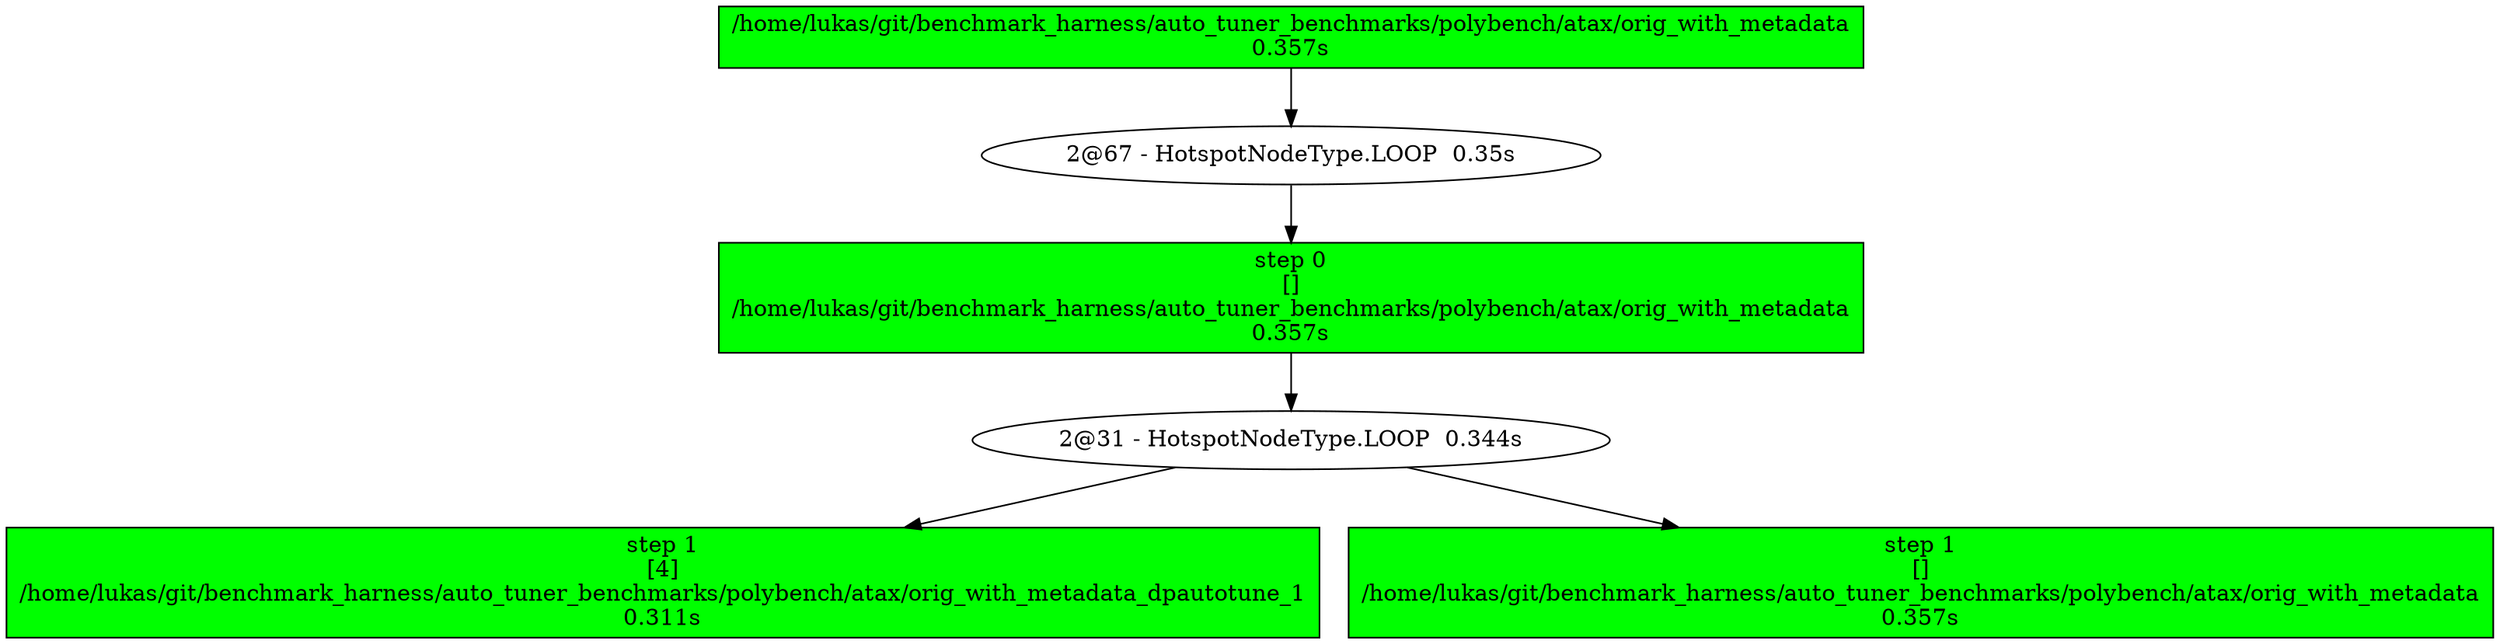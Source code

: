 strict digraph  {
"/home/lukas/git/benchmark_harness/auto_tuner_benchmarks/polybench/atax/orig_with_metadata\n0.357s" [color=black, fillcolor=green, style=filled, shape=box];
"2@67 - HotspotNodeType.LOOP  0.35s" [color=black, fillcolor=white, style=filled];
"step 0\n[]\n/home/lukas/git/benchmark_harness/auto_tuner_benchmarks/polybench/atax/orig_with_metadata\n0.357s" [color=black, fillcolor=green, shape=box, style=filled];
"2@31 - HotspotNodeType.LOOP  0.344s" [color=black, fillcolor=white, style=filled];
"step 1\n[4]\n/home/lukas/git/benchmark_harness/auto_tuner_benchmarks/polybench/atax/orig_with_metadata_dpautotune_1\n0.311s" [color=black, fillcolor=green, shape=box, style=filled];
"step 1\n[]\n/home/lukas/git/benchmark_harness/auto_tuner_benchmarks/polybench/atax/orig_with_metadata\n0.357s" [color=black, fillcolor=green, shape=box, style=filled];
"/home/lukas/git/benchmark_harness/auto_tuner_benchmarks/polybench/atax/orig_with_metadata\n0.357s" -> "2@67 - HotspotNodeType.LOOP  0.35s";
"2@67 - HotspotNodeType.LOOP  0.35s" -> "step 0\n[]\n/home/lukas/git/benchmark_harness/auto_tuner_benchmarks/polybench/atax/orig_with_metadata\n0.357s";
"step 0\n[]\n/home/lukas/git/benchmark_harness/auto_tuner_benchmarks/polybench/atax/orig_with_metadata\n0.357s" -> "2@31 - HotspotNodeType.LOOP  0.344s";
"2@31 - HotspotNodeType.LOOP  0.344s" -> "step 1\n[4]\n/home/lukas/git/benchmark_harness/auto_tuner_benchmarks/polybench/atax/orig_with_metadata_dpautotune_1\n0.311s";
"2@31 - HotspotNodeType.LOOP  0.344s" -> "step 1\n[]\n/home/lukas/git/benchmark_harness/auto_tuner_benchmarks/polybench/atax/orig_with_metadata\n0.357s";
}
